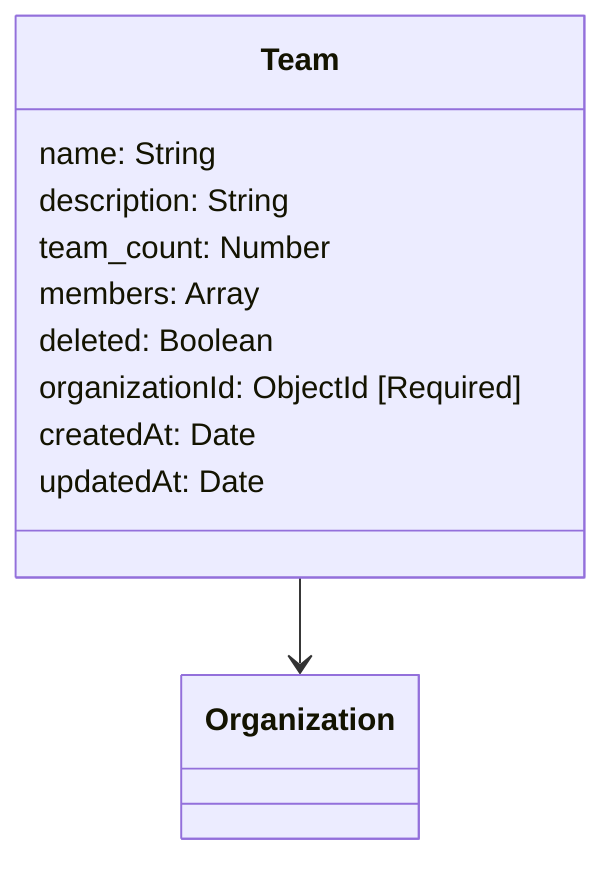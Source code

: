 classDiagram
  class Team {
    name: String
    description: String
    team_count: Number
    members: Array
    deleted: Boolean
    organizationId: ObjectId [Required]
    createdAt: Date
    updatedAt: Date
  }

  Team --> Organization